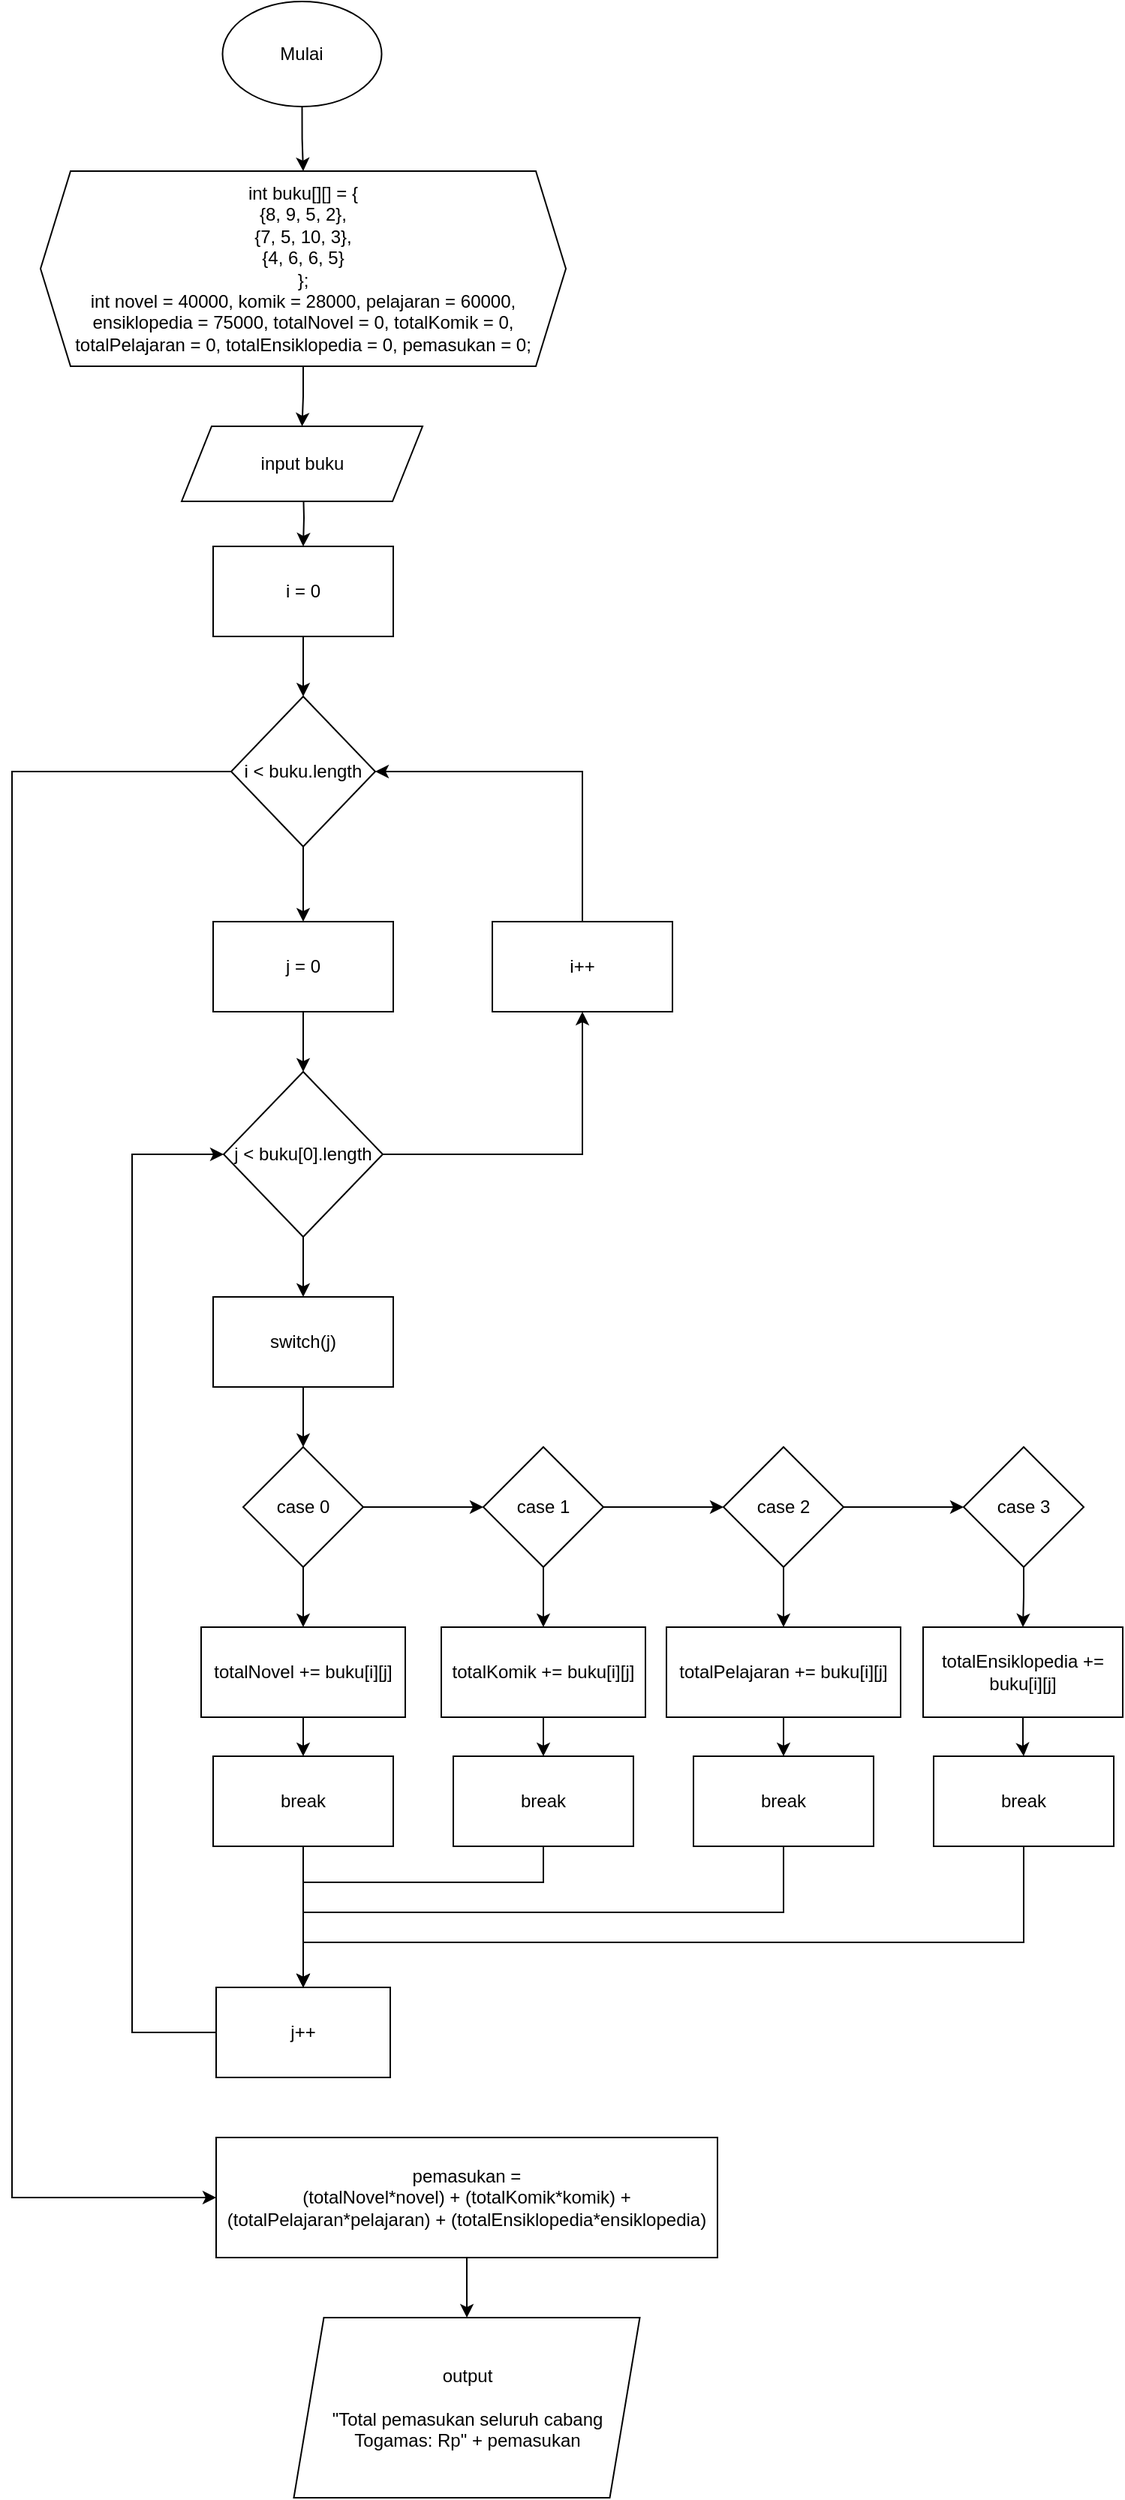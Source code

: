 <mxfile version="20.5.3" type="github"><diagram id="xPt55A5_9RqWsZ0uqhfl" name="Halaman-1"><mxGraphModel dx="1278" dy="2819" grid="1" gridSize="10" guides="1" tooltips="1" connect="1" arrows="1" fold="1" page="1" pageScale="1" pageWidth="827" pageHeight="1169" math="0" shadow="0"><root><mxCell id="0"/><mxCell id="1" parent="0"/><mxCell id="E98cyiv-uPxOJjJtd0V5-63" value="" style="edgeStyle=orthogonalEdgeStyle;rounded=0;orthogonalLoop=1;jettySize=auto;html=1;" edge="1" parent="1" source="E98cyiv-uPxOJjJtd0V5-1" target="E98cyiv-uPxOJjJtd0V5-62"><mxGeometry relative="1" as="geometry"/></mxCell><mxCell id="E98cyiv-uPxOJjJtd0V5-1" value="Mulai" style="ellipse;whiteSpace=wrap;html=1;" vertex="1" parent="1"><mxGeometry x="360.25" y="-1753" width="106" height="70" as="geometry"/></mxCell><mxCell id="E98cyiv-uPxOJjJtd0V5-5" value="" style="edgeStyle=orthogonalEdgeStyle;rounded=0;orthogonalLoop=1;jettySize=auto;html=1;" edge="1" parent="1" target="E98cyiv-uPxOJjJtd0V5-4"><mxGeometry relative="1" as="geometry"><mxPoint x="414" y="-1430" as="sourcePoint"/></mxGeometry></mxCell><mxCell id="E98cyiv-uPxOJjJtd0V5-7" value="" style="edgeStyle=orthogonalEdgeStyle;rounded=0;orthogonalLoop=1;jettySize=auto;html=1;" edge="1" parent="1" source="E98cyiv-uPxOJjJtd0V5-4" target="E98cyiv-uPxOJjJtd0V5-6"><mxGeometry relative="1" as="geometry"/></mxCell><mxCell id="E98cyiv-uPxOJjJtd0V5-4" value="i = 0" style="whiteSpace=wrap;html=1;" vertex="1" parent="1"><mxGeometry x="354" y="-1390" width="120" height="60" as="geometry"/></mxCell><mxCell id="E98cyiv-uPxOJjJtd0V5-9" value="" style="edgeStyle=orthogonalEdgeStyle;rounded=0;orthogonalLoop=1;jettySize=auto;html=1;" edge="1" parent="1" source="E98cyiv-uPxOJjJtd0V5-6" target="E98cyiv-uPxOJjJtd0V5-8"><mxGeometry relative="1" as="geometry"/></mxCell><mxCell id="E98cyiv-uPxOJjJtd0V5-59" value="" style="edgeStyle=orthogonalEdgeStyle;rounded=0;orthogonalLoop=1;jettySize=auto;html=1;" edge="1" parent="1" source="E98cyiv-uPxOJjJtd0V5-6" target="E98cyiv-uPxOJjJtd0V5-58"><mxGeometry relative="1" as="geometry"><Array as="points"><mxPoint x="220" y="-1240"/><mxPoint x="220" y="-290"/></Array></mxGeometry></mxCell><mxCell id="E98cyiv-uPxOJjJtd0V5-6" value="i &amp;lt; buku.length" style="rhombus;whiteSpace=wrap;html=1;" vertex="1" parent="1"><mxGeometry x="366" y="-1290" width="96" height="100" as="geometry"/></mxCell><mxCell id="E98cyiv-uPxOJjJtd0V5-11" value="" style="edgeStyle=orthogonalEdgeStyle;rounded=0;orthogonalLoop=1;jettySize=auto;html=1;" edge="1" parent="1" source="E98cyiv-uPxOJjJtd0V5-8" target="E98cyiv-uPxOJjJtd0V5-10"><mxGeometry relative="1" as="geometry"/></mxCell><mxCell id="E98cyiv-uPxOJjJtd0V5-8" value="j = 0" style="whiteSpace=wrap;html=1;" vertex="1" parent="1"><mxGeometry x="354" y="-1140" width="120" height="60" as="geometry"/></mxCell><mxCell id="E98cyiv-uPxOJjJtd0V5-15" value="" style="edgeStyle=orthogonalEdgeStyle;rounded=0;orthogonalLoop=1;jettySize=auto;html=1;" edge="1" parent="1" source="E98cyiv-uPxOJjJtd0V5-10" target="E98cyiv-uPxOJjJtd0V5-14"><mxGeometry relative="1" as="geometry"/></mxCell><mxCell id="E98cyiv-uPxOJjJtd0V5-55" value="" style="edgeStyle=orthogonalEdgeStyle;rounded=0;orthogonalLoop=1;jettySize=auto;html=1;" edge="1" parent="1" source="E98cyiv-uPxOJjJtd0V5-10" target="E98cyiv-uPxOJjJtd0V5-54"><mxGeometry relative="1" as="geometry"/></mxCell><mxCell id="E98cyiv-uPxOJjJtd0V5-10" value="j &amp;lt; buku[0].length" style="rhombus;whiteSpace=wrap;html=1;" vertex="1" parent="1"><mxGeometry x="361" y="-1040" width="106" height="110" as="geometry"/></mxCell><mxCell id="E98cyiv-uPxOJjJtd0V5-17" value="" style="edgeStyle=orthogonalEdgeStyle;rounded=0;orthogonalLoop=1;jettySize=auto;html=1;" edge="1" parent="1" source="E98cyiv-uPxOJjJtd0V5-14" target="E98cyiv-uPxOJjJtd0V5-16"><mxGeometry relative="1" as="geometry"/></mxCell><mxCell id="E98cyiv-uPxOJjJtd0V5-14" value="switch(j)" style="whiteSpace=wrap;html=1;" vertex="1" parent="1"><mxGeometry x="354" y="-890" width="120" height="60" as="geometry"/></mxCell><mxCell id="E98cyiv-uPxOJjJtd0V5-19" value="" style="edgeStyle=orthogonalEdgeStyle;rounded=0;orthogonalLoop=1;jettySize=auto;html=1;" edge="1" parent="1" source="E98cyiv-uPxOJjJtd0V5-16" target="E98cyiv-uPxOJjJtd0V5-18"><mxGeometry relative="1" as="geometry"/></mxCell><mxCell id="E98cyiv-uPxOJjJtd0V5-25" value="" style="edgeStyle=orthogonalEdgeStyle;rounded=0;orthogonalLoop=1;jettySize=auto;html=1;" edge="1" parent="1" source="E98cyiv-uPxOJjJtd0V5-16" target="E98cyiv-uPxOJjJtd0V5-24"><mxGeometry relative="1" as="geometry"/></mxCell><mxCell id="E98cyiv-uPxOJjJtd0V5-16" value="case 0" style="rhombus;whiteSpace=wrap;html=1;" vertex="1" parent="1"><mxGeometry x="374" y="-790" width="80" height="80" as="geometry"/></mxCell><mxCell id="E98cyiv-uPxOJjJtd0V5-21" value="" style="edgeStyle=orthogonalEdgeStyle;rounded=0;orthogonalLoop=1;jettySize=auto;html=1;" edge="1" parent="1" source="E98cyiv-uPxOJjJtd0V5-18" target="E98cyiv-uPxOJjJtd0V5-20"><mxGeometry relative="1" as="geometry"/></mxCell><mxCell id="E98cyiv-uPxOJjJtd0V5-27" value="" style="edgeStyle=orthogonalEdgeStyle;rounded=0;orthogonalLoop=1;jettySize=auto;html=1;" edge="1" parent="1" source="E98cyiv-uPxOJjJtd0V5-18" target="E98cyiv-uPxOJjJtd0V5-26"><mxGeometry relative="1" as="geometry"/></mxCell><mxCell id="E98cyiv-uPxOJjJtd0V5-18" value="case 1" style="rhombus;whiteSpace=wrap;html=1;" vertex="1" parent="1"><mxGeometry x="534" y="-790" width="80" height="80" as="geometry"/></mxCell><mxCell id="E98cyiv-uPxOJjJtd0V5-23" value="" style="edgeStyle=orthogonalEdgeStyle;rounded=0;orthogonalLoop=1;jettySize=auto;html=1;" edge="1" parent="1" source="E98cyiv-uPxOJjJtd0V5-20" target="E98cyiv-uPxOJjJtd0V5-22"><mxGeometry relative="1" as="geometry"/></mxCell><mxCell id="E98cyiv-uPxOJjJtd0V5-29" value="" style="edgeStyle=orthogonalEdgeStyle;rounded=0;orthogonalLoop=1;jettySize=auto;html=1;" edge="1" parent="1" source="E98cyiv-uPxOJjJtd0V5-20" target="E98cyiv-uPxOJjJtd0V5-28"><mxGeometry relative="1" as="geometry"/></mxCell><mxCell id="E98cyiv-uPxOJjJtd0V5-20" value="case 2" style="rhombus;whiteSpace=wrap;html=1;" vertex="1" parent="1"><mxGeometry x="694" y="-790" width="80" height="80" as="geometry"/></mxCell><mxCell id="E98cyiv-uPxOJjJtd0V5-31" value="" style="edgeStyle=orthogonalEdgeStyle;rounded=0;orthogonalLoop=1;jettySize=auto;html=1;" edge="1" parent="1" source="E98cyiv-uPxOJjJtd0V5-22" target="E98cyiv-uPxOJjJtd0V5-30"><mxGeometry relative="1" as="geometry"/></mxCell><mxCell id="E98cyiv-uPxOJjJtd0V5-22" value="case 3" style="rhombus;whiteSpace=wrap;html=1;" vertex="1" parent="1"><mxGeometry x="854" y="-790" width="80" height="80" as="geometry"/></mxCell><mxCell id="E98cyiv-uPxOJjJtd0V5-33" value="" style="edgeStyle=orthogonalEdgeStyle;rounded=0;orthogonalLoop=1;jettySize=auto;html=1;" edge="1" parent="1" source="E98cyiv-uPxOJjJtd0V5-24" target="E98cyiv-uPxOJjJtd0V5-32"><mxGeometry relative="1" as="geometry"/></mxCell><mxCell id="E98cyiv-uPxOJjJtd0V5-24" value="totalNovel += buku[i][j]" style="whiteSpace=wrap;html=1;" vertex="1" parent="1"><mxGeometry x="346" y="-670" width="136" height="60" as="geometry"/></mxCell><mxCell id="E98cyiv-uPxOJjJtd0V5-36" value="" style="edgeStyle=orthogonalEdgeStyle;rounded=0;orthogonalLoop=1;jettySize=auto;html=1;" edge="1" parent="1" source="E98cyiv-uPxOJjJtd0V5-26" target="E98cyiv-uPxOJjJtd0V5-35"><mxGeometry relative="1" as="geometry"/></mxCell><mxCell id="E98cyiv-uPxOJjJtd0V5-26" value="totalKomik += buku[i][j]" style="whiteSpace=wrap;html=1;" vertex="1" parent="1"><mxGeometry x="506" y="-670" width="136" height="60" as="geometry"/></mxCell><mxCell id="E98cyiv-uPxOJjJtd0V5-38" value="" style="edgeStyle=orthogonalEdgeStyle;rounded=0;orthogonalLoop=1;jettySize=auto;html=1;" edge="1" parent="1" source="E98cyiv-uPxOJjJtd0V5-28" target="E98cyiv-uPxOJjJtd0V5-37"><mxGeometry relative="1" as="geometry"/></mxCell><mxCell id="E98cyiv-uPxOJjJtd0V5-28" value="totalPelajaran += buku[i][j]" style="whiteSpace=wrap;html=1;" vertex="1" parent="1"><mxGeometry x="656" y="-670" width="156" height="60" as="geometry"/></mxCell><mxCell id="E98cyiv-uPxOJjJtd0V5-40" value="" style="edgeStyle=orthogonalEdgeStyle;rounded=0;orthogonalLoop=1;jettySize=auto;html=1;" edge="1" parent="1" source="E98cyiv-uPxOJjJtd0V5-30" target="E98cyiv-uPxOJjJtd0V5-39"><mxGeometry relative="1" as="geometry"/></mxCell><mxCell id="E98cyiv-uPxOJjJtd0V5-30" value="totalEnsiklopedia += buku[i][j]" style="whiteSpace=wrap;html=1;" vertex="1" parent="1"><mxGeometry x="827" y="-670" width="133" height="60" as="geometry"/></mxCell><mxCell id="E98cyiv-uPxOJjJtd0V5-48" style="edgeStyle=orthogonalEdgeStyle;rounded=0;orthogonalLoop=1;jettySize=auto;html=1;exitX=0.5;exitY=1;exitDx=0;exitDy=0;entryX=0.5;entryY=0;entryDx=0;entryDy=0;" edge="1" parent="1" source="E98cyiv-uPxOJjJtd0V5-32" target="E98cyiv-uPxOJjJtd0V5-45"><mxGeometry relative="1" as="geometry"/></mxCell><mxCell id="E98cyiv-uPxOJjJtd0V5-32" value="break" style="whiteSpace=wrap;html=1;" vertex="1" parent="1"><mxGeometry x="354" y="-584" width="120" height="60" as="geometry"/></mxCell><mxCell id="E98cyiv-uPxOJjJtd0V5-49" style="edgeStyle=orthogonalEdgeStyle;rounded=0;orthogonalLoop=1;jettySize=auto;html=1;exitX=0.5;exitY=1;exitDx=0;exitDy=0;" edge="1" parent="1" source="E98cyiv-uPxOJjJtd0V5-35" target="E98cyiv-uPxOJjJtd0V5-45"><mxGeometry relative="1" as="geometry"><Array as="points"><mxPoint x="574" y="-500"/><mxPoint x="414" y="-500"/></Array></mxGeometry></mxCell><mxCell id="E98cyiv-uPxOJjJtd0V5-35" value="break" style="whiteSpace=wrap;html=1;" vertex="1" parent="1"><mxGeometry x="514" y="-584" width="120" height="60" as="geometry"/></mxCell><mxCell id="E98cyiv-uPxOJjJtd0V5-50" style="edgeStyle=orthogonalEdgeStyle;rounded=0;orthogonalLoop=1;jettySize=auto;html=1;exitX=0.5;exitY=1;exitDx=0;exitDy=0;" edge="1" parent="1" source="E98cyiv-uPxOJjJtd0V5-37" target="E98cyiv-uPxOJjJtd0V5-45"><mxGeometry relative="1" as="geometry"><Array as="points"><mxPoint x="734" y="-480"/><mxPoint x="414" y="-480"/></Array></mxGeometry></mxCell><mxCell id="E98cyiv-uPxOJjJtd0V5-37" value="break" style="whiteSpace=wrap;html=1;" vertex="1" parent="1"><mxGeometry x="674" y="-584" width="120" height="60" as="geometry"/></mxCell><mxCell id="E98cyiv-uPxOJjJtd0V5-51" style="edgeStyle=orthogonalEdgeStyle;rounded=0;orthogonalLoop=1;jettySize=auto;html=1;exitX=0.5;exitY=1;exitDx=0;exitDy=0;" edge="1" parent="1" source="E98cyiv-uPxOJjJtd0V5-39" target="E98cyiv-uPxOJjJtd0V5-45"><mxGeometry relative="1" as="geometry"><Array as="points"><mxPoint x="894" y="-460"/><mxPoint x="414" y="-460"/></Array></mxGeometry></mxCell><mxCell id="E98cyiv-uPxOJjJtd0V5-39" value="break" style="whiteSpace=wrap;html=1;" vertex="1" parent="1"><mxGeometry x="834" y="-584" width="120" height="60" as="geometry"/></mxCell><mxCell id="E98cyiv-uPxOJjJtd0V5-56" style="edgeStyle=orthogonalEdgeStyle;rounded=0;orthogonalLoop=1;jettySize=auto;html=1;exitX=0;exitY=0.5;exitDx=0;exitDy=0;entryX=0;entryY=0.5;entryDx=0;entryDy=0;" edge="1" parent="1" source="E98cyiv-uPxOJjJtd0V5-45" target="E98cyiv-uPxOJjJtd0V5-10"><mxGeometry relative="1" as="geometry"><Array as="points"><mxPoint x="300" y="-400"/><mxPoint x="300" y="-985"/></Array></mxGeometry></mxCell><mxCell id="E98cyiv-uPxOJjJtd0V5-45" value="j++" style="rounded=0;whiteSpace=wrap;html=1;" vertex="1" parent="1"><mxGeometry x="356" y="-430" width="116" height="60" as="geometry"/></mxCell><mxCell id="E98cyiv-uPxOJjJtd0V5-57" style="edgeStyle=orthogonalEdgeStyle;rounded=0;orthogonalLoop=1;jettySize=auto;html=1;exitX=0.5;exitY=0;exitDx=0;exitDy=0;entryX=1;entryY=0.5;entryDx=0;entryDy=0;" edge="1" parent="1" source="E98cyiv-uPxOJjJtd0V5-54" target="E98cyiv-uPxOJjJtd0V5-6"><mxGeometry relative="1" as="geometry"/></mxCell><mxCell id="E98cyiv-uPxOJjJtd0V5-54" value="i++" style="whiteSpace=wrap;html=1;" vertex="1" parent="1"><mxGeometry x="540" y="-1140" width="120" height="60" as="geometry"/></mxCell><mxCell id="E98cyiv-uPxOJjJtd0V5-61" value="" style="edgeStyle=orthogonalEdgeStyle;rounded=0;orthogonalLoop=1;jettySize=auto;html=1;" edge="1" parent="1" source="E98cyiv-uPxOJjJtd0V5-58" target="E98cyiv-uPxOJjJtd0V5-60"><mxGeometry relative="1" as="geometry"/></mxCell><mxCell id="E98cyiv-uPxOJjJtd0V5-58" value="pemasukan = &lt;br&gt;(totalNovel*novel) + (totalKomik*komik) + (totalPelajaran*pelajaran) + (totalEnsiklopedia*ensiklopedia)" style="whiteSpace=wrap;html=1;" vertex="1" parent="1"><mxGeometry x="356" y="-330" width="334" height="80" as="geometry"/></mxCell><mxCell id="E98cyiv-uPxOJjJtd0V5-60" value="output&lt;br&gt;&lt;br&gt;&quot;Total pemasukan seluruh cabang Togamas: Rp&quot; + pemasukan" style="shape=parallelogram;perimeter=parallelogramPerimeter;whiteSpace=wrap;html=1;fixedSize=1;" vertex="1" parent="1"><mxGeometry x="407.75" y="-210" width="230.5" height="120" as="geometry"/></mxCell><mxCell id="E98cyiv-uPxOJjJtd0V5-65" value="" style="edgeStyle=orthogonalEdgeStyle;rounded=0;orthogonalLoop=1;jettySize=auto;html=1;" edge="1" parent="1" source="E98cyiv-uPxOJjJtd0V5-62" target="E98cyiv-uPxOJjJtd0V5-64"><mxGeometry relative="1" as="geometry"/></mxCell><mxCell id="E98cyiv-uPxOJjJtd0V5-62" value="int buku[][] = {&lt;br&gt;{8, 9, 5, 2},&lt;br&gt;{7, 5, 10, 3},&lt;br&gt;{4, 6, 6, 5}&lt;br&gt;};&lt;br&gt;int novel = 40000, komik = 28000, pelajaran = 60000, ensiklopedia = 75000, totalNovel = 0, totalKomik = 0, totalPelajaran = 0, totalEnsiklopedia = 0, pemasukan = 0;" style="shape=hexagon;perimeter=hexagonPerimeter2;whiteSpace=wrap;html=1;fixedSize=1;" vertex="1" parent="1"><mxGeometry x="239" y="-1640" width="350" height="130" as="geometry"/></mxCell><mxCell id="E98cyiv-uPxOJjJtd0V5-64" value="input buku" style="shape=parallelogram;perimeter=parallelogramPerimeter;whiteSpace=wrap;html=1;fixedSize=1;" vertex="1" parent="1"><mxGeometry x="333" y="-1470" width="160.5" height="50" as="geometry"/></mxCell></root></mxGraphModel></diagram></mxfile>